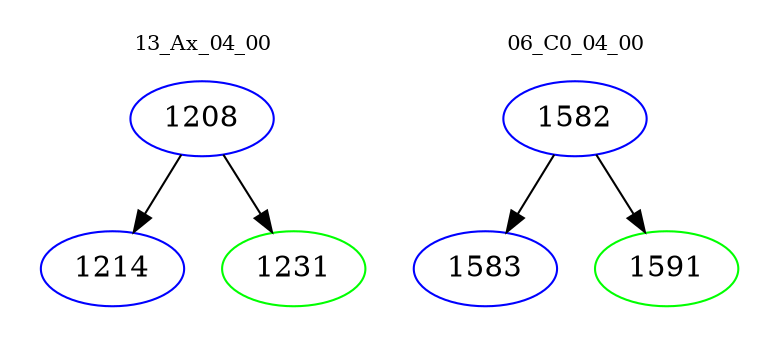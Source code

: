 digraph{
subgraph cluster_0 {
color = white
label = "13_Ax_04_00";
fontsize=10;
T0_1208 [label="1208", color="blue"]
T0_1208 -> T0_1214 [color="black"]
T0_1214 [label="1214", color="blue"]
T0_1208 -> T0_1231 [color="black"]
T0_1231 [label="1231", color="green"]
}
subgraph cluster_1 {
color = white
label = "06_C0_04_00";
fontsize=10;
T1_1582 [label="1582", color="blue"]
T1_1582 -> T1_1583 [color="black"]
T1_1583 [label="1583", color="blue"]
T1_1582 -> T1_1591 [color="black"]
T1_1591 [label="1591", color="green"]
}
}
